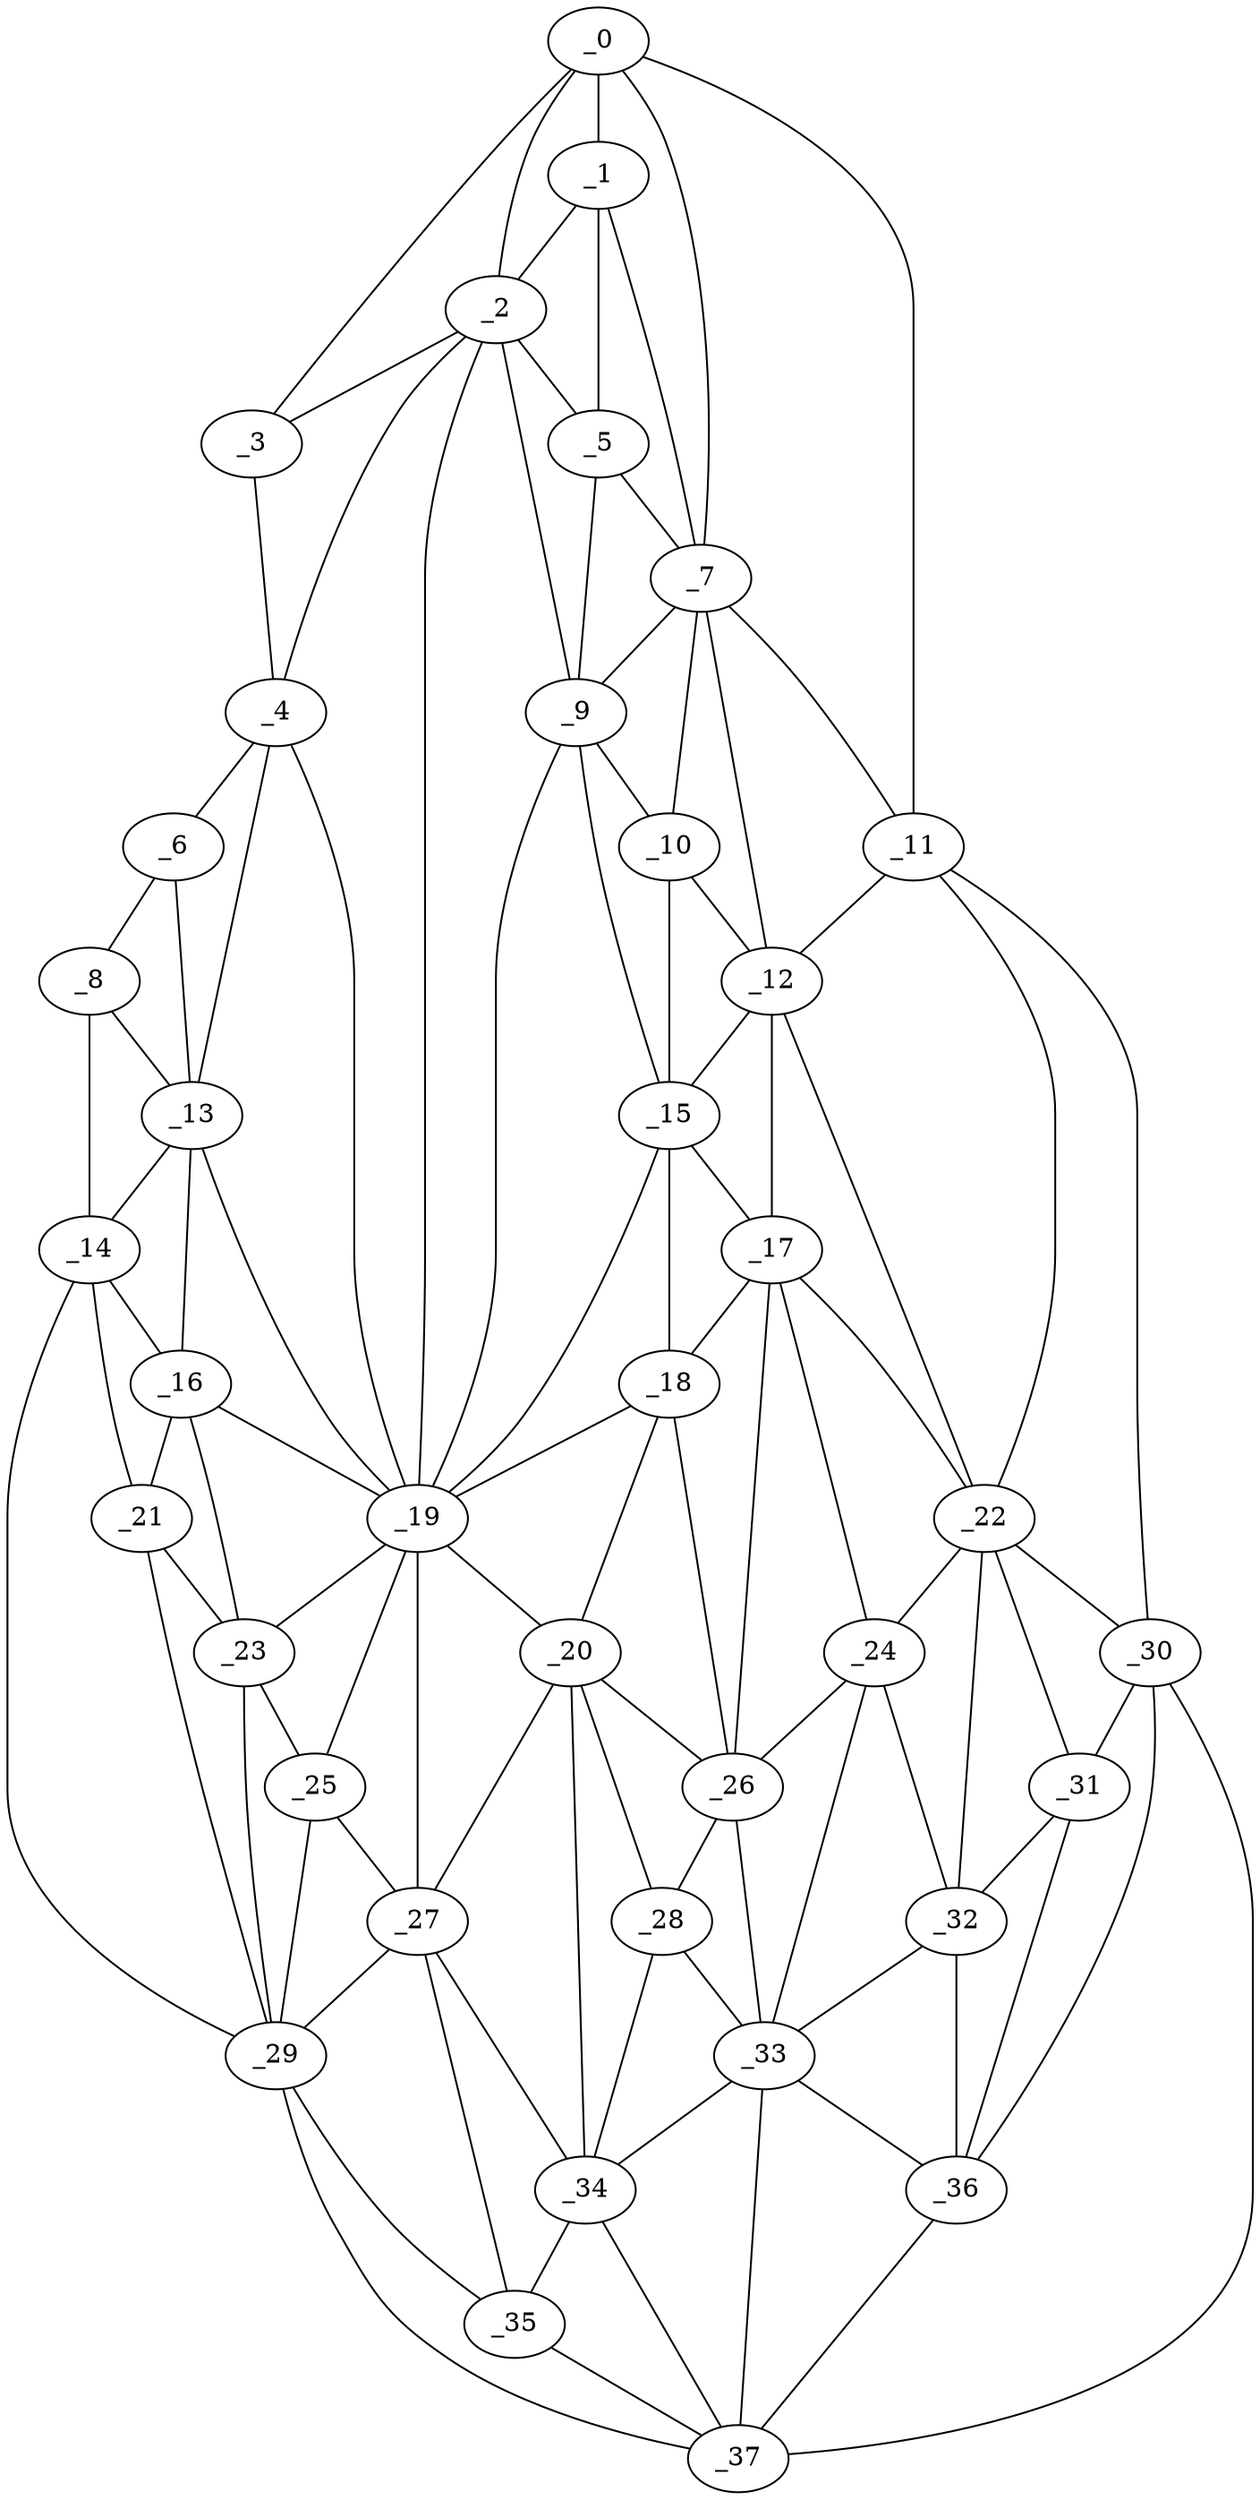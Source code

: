 graph "obj45__345.gxl" {
	_0	 [x=5,
		y=15];
	_1	 [x=24,
		y=57];
	_0 -- _1	 [valence=2];
	_2	 [x=24,
		y=82];
	_0 -- _2	 [valence=2];
	_3	 [x=24,
		y=86];
	_0 -- _3	 [valence=1];
	_7	 [x=35,
		y=48];
	_0 -- _7	 [valence=1];
	_11	 [x=46,
		y=10];
	_0 -- _11	 [valence=1];
	_1 -- _2	 [valence=2];
	_5	 [x=30,
		y=59];
	_1 -- _5	 [valence=2];
	_1 -- _7	 [valence=2];
	_2 -- _3	 [valence=2];
	_4	 [x=28,
		y=94];
	_2 -- _4	 [valence=1];
	_2 -- _5	 [valence=1];
	_9	 [x=42,
		y=54];
	_2 -- _9	 [valence=1];
	_19	 [x=68,
		y=77];
	_2 -- _19	 [valence=2];
	_3 -- _4	 [valence=1];
	_6	 [x=31,
		y=100];
	_4 -- _6	 [valence=1];
	_13	 [x=50,
		y=109];
	_4 -- _13	 [valence=2];
	_4 -- _19	 [valence=1];
	_5 -- _7	 [valence=1];
	_5 -- _9	 [valence=2];
	_8	 [x=39,
		y=107];
	_6 -- _8	 [valence=1];
	_6 -- _13	 [valence=1];
	_7 -- _9	 [valence=2];
	_10	 [x=45,
		y=50];
	_7 -- _10	 [valence=1];
	_7 -- _11	 [valence=2];
	_12	 [x=47,
		y=44];
	_7 -- _12	 [valence=2];
	_8 -- _13	 [valence=2];
	_14	 [x=54,
		y=114];
	_8 -- _14	 [valence=1];
	_9 -- _10	 [valence=2];
	_15	 [x=55,
		y=52];
	_9 -- _15	 [valence=1];
	_9 -- _19	 [valence=2];
	_10 -- _12	 [valence=2];
	_10 -- _15	 [valence=1];
	_11 -- _12	 [valence=2];
	_22	 [x=72,
		y=45];
	_11 -- _22	 [valence=1];
	_30	 [x=89,
		y=15];
	_11 -- _30	 [valence=1];
	_12 -- _15	 [valence=2];
	_17	 [x=66,
		y=50];
	_12 -- _17	 [valence=2];
	_12 -- _22	 [valence=2];
	_13 -- _14	 [valence=2];
	_16	 [x=57,
		y=109];
	_13 -- _16	 [valence=2];
	_13 -- _19	 [valence=1];
	_14 -- _16	 [valence=2];
	_21	 [x=71,
		y=107];
	_14 -- _21	 [valence=2];
	_29	 [x=88,
		y=115];
	_14 -- _29	 [valence=1];
	_15 -- _17	 [valence=1];
	_18	 [x=66,
		y=58];
	_15 -- _18	 [valence=1];
	_15 -- _19	 [valence=2];
	_16 -- _19	 [valence=2];
	_16 -- _21	 [valence=2];
	_23	 [x=73,
		y=102];
	_16 -- _23	 [valence=1];
	_17 -- _18	 [valence=2];
	_17 -- _22	 [valence=1];
	_24	 [x=76,
		y=47];
	_17 -- _24	 [valence=2];
	_26	 [x=78,
		y=54];
	_17 -- _26	 [valence=2];
	_18 -- _19	 [valence=2];
	_20	 [x=70,
		y=71];
	_18 -- _20	 [valence=1];
	_18 -- _26	 [valence=1];
	_19 -- _20	 [valence=1];
	_19 -- _23	 [valence=1];
	_25	 [x=77,
		y=96];
	_19 -- _25	 [valence=2];
	_27	 [x=82,
		y=90];
	_19 -- _27	 [valence=1];
	_20 -- _26	 [valence=2];
	_20 -- _27	 [valence=2];
	_28	 [x=86,
		y=62];
	_20 -- _28	 [valence=2];
	_34	 [x=94,
		y=73];
	_20 -- _34	 [valence=2];
	_21 -- _23	 [valence=2];
	_21 -- _29	 [valence=2];
	_22 -- _24	 [valence=2];
	_22 -- _30	 [valence=2];
	_31	 [x=94,
		y=28];
	_22 -- _31	 [valence=1];
	_32	 [x=94,
		y=37];
	_22 -- _32	 [valence=2];
	_23 -- _25	 [valence=1];
	_23 -- _29	 [valence=2];
	_24 -- _26	 [valence=2];
	_24 -- _32	 [valence=1];
	_33	 [x=94,
		y=44];
	_24 -- _33	 [valence=2];
	_25 -- _27	 [valence=2];
	_25 -- _29	 [valence=1];
	_26 -- _28	 [valence=1];
	_26 -- _33	 [valence=2];
	_27 -- _29	 [valence=2];
	_27 -- _34	 [valence=1];
	_35	 [x=94,
		y=88];
	_27 -- _35	 [valence=2];
	_28 -- _33	 [valence=2];
	_28 -- _34	 [valence=1];
	_29 -- _35	 [valence=2];
	_37	 [x=121,
		y=39];
	_29 -- _37	 [valence=1];
	_30 -- _31	 [valence=2];
	_36	 [x=114,
		y=34];
	_30 -- _36	 [valence=2];
	_30 -- _37	 [valence=1];
	_31 -- _32	 [valence=1];
	_31 -- _36	 [valence=2];
	_32 -- _33	 [valence=1];
	_32 -- _36	 [valence=2];
	_33 -- _34	 [valence=2];
	_33 -- _36	 [valence=2];
	_33 -- _37	 [valence=2];
	_34 -- _35	 [valence=2];
	_34 -- _37	 [valence=2];
	_35 -- _37	 [valence=2];
	_36 -- _37	 [valence=1];
}
